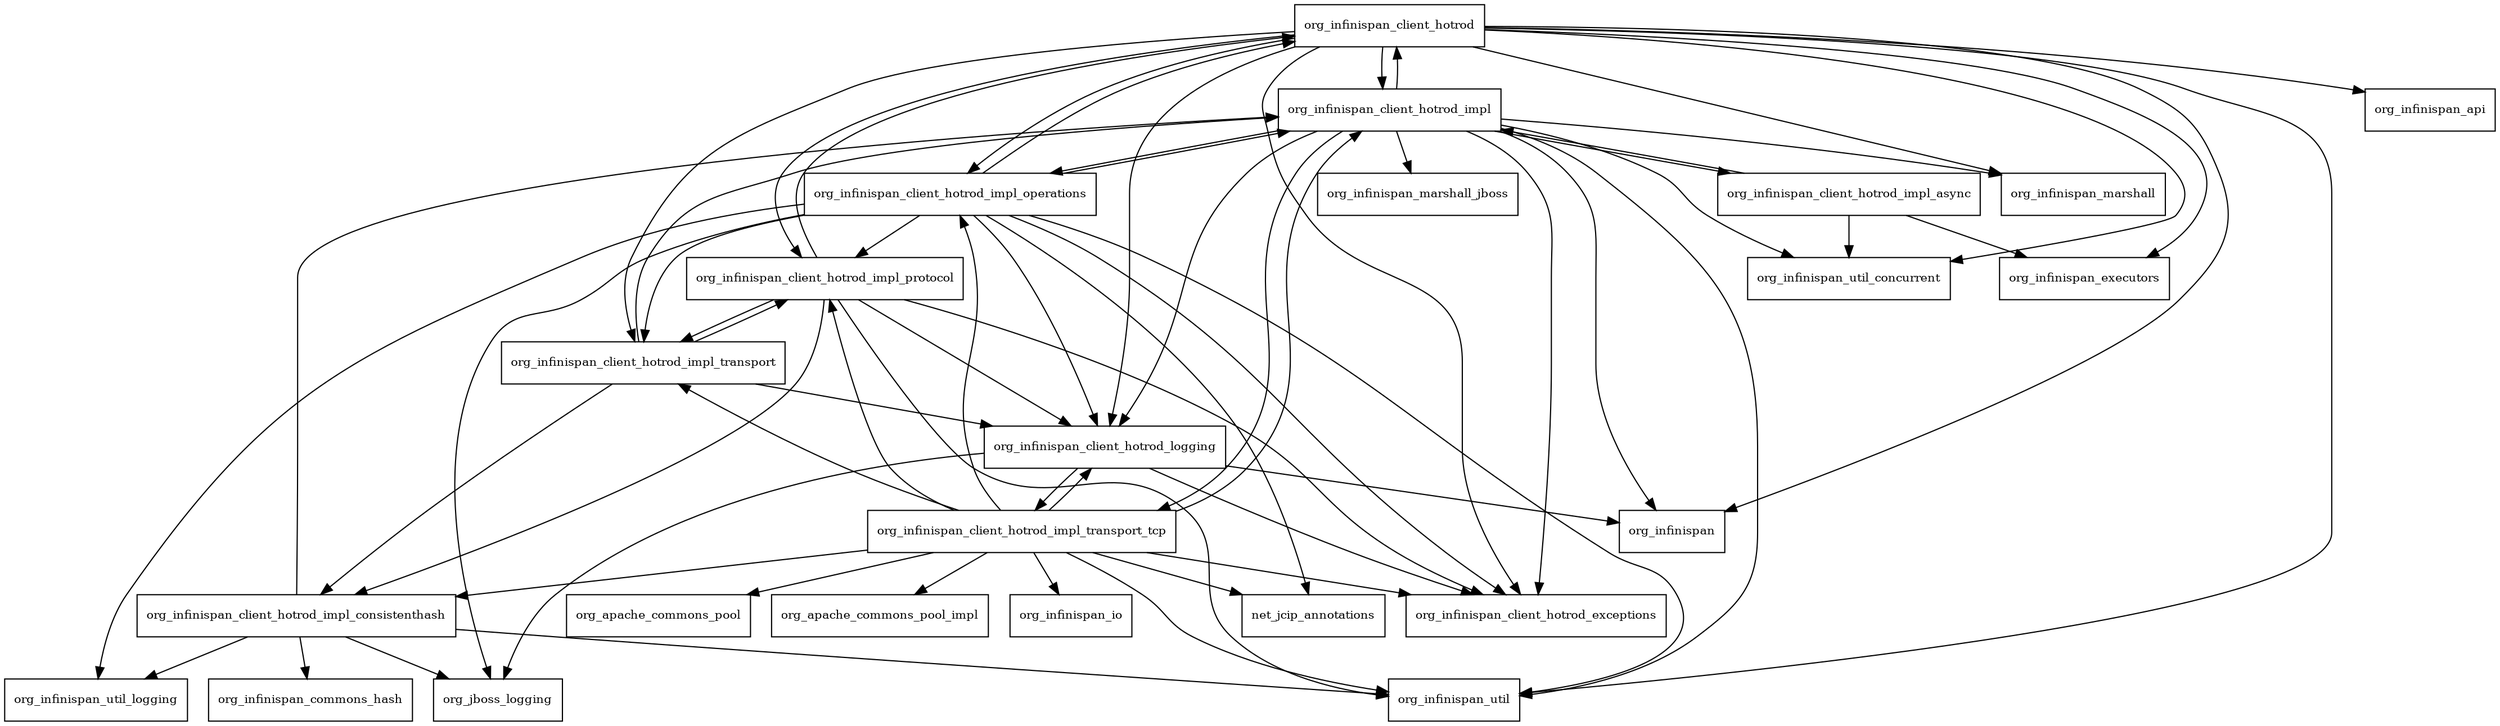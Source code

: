digraph infinispan_client_hotrod_5_2_10_Final_redhat_1_package_dependencies {
  node [shape = box, fontsize=10.0];
  org_infinispan_client_hotrod -> org_infinispan;
  org_infinispan_client_hotrod -> org_infinispan_api;
  org_infinispan_client_hotrod -> org_infinispan_client_hotrod_exceptions;
  org_infinispan_client_hotrod -> org_infinispan_client_hotrod_impl;
  org_infinispan_client_hotrod -> org_infinispan_client_hotrod_impl_operations;
  org_infinispan_client_hotrod -> org_infinispan_client_hotrod_impl_protocol;
  org_infinispan_client_hotrod -> org_infinispan_client_hotrod_impl_transport;
  org_infinispan_client_hotrod -> org_infinispan_client_hotrod_logging;
  org_infinispan_client_hotrod -> org_infinispan_executors;
  org_infinispan_client_hotrod -> org_infinispan_marshall;
  org_infinispan_client_hotrod -> org_infinispan_util;
  org_infinispan_client_hotrod -> org_infinispan_util_concurrent;
  org_infinispan_client_hotrod_impl -> org_infinispan;
  org_infinispan_client_hotrod_impl -> org_infinispan_client_hotrod;
  org_infinispan_client_hotrod_impl -> org_infinispan_client_hotrod_exceptions;
  org_infinispan_client_hotrod_impl -> org_infinispan_client_hotrod_impl_async;
  org_infinispan_client_hotrod_impl -> org_infinispan_client_hotrod_impl_operations;
  org_infinispan_client_hotrod_impl -> org_infinispan_client_hotrod_impl_transport_tcp;
  org_infinispan_client_hotrod_impl -> org_infinispan_client_hotrod_logging;
  org_infinispan_client_hotrod_impl -> org_infinispan_marshall;
  org_infinispan_client_hotrod_impl -> org_infinispan_marshall_jboss;
  org_infinispan_client_hotrod_impl -> org_infinispan_util;
  org_infinispan_client_hotrod_impl -> org_infinispan_util_concurrent;
  org_infinispan_client_hotrod_impl_async -> org_infinispan_client_hotrod_impl;
  org_infinispan_client_hotrod_impl_async -> org_infinispan_executors;
  org_infinispan_client_hotrod_impl_async -> org_infinispan_util_concurrent;
  org_infinispan_client_hotrod_impl_consistenthash -> org_infinispan_client_hotrod_impl;
  org_infinispan_client_hotrod_impl_consistenthash -> org_infinispan_commons_hash;
  org_infinispan_client_hotrod_impl_consistenthash -> org_infinispan_util;
  org_infinispan_client_hotrod_impl_consistenthash -> org_infinispan_util_logging;
  org_infinispan_client_hotrod_impl_consistenthash -> org_jboss_logging;
  org_infinispan_client_hotrod_impl_operations -> net_jcip_annotations;
  org_infinispan_client_hotrod_impl_operations -> org_infinispan_client_hotrod;
  org_infinispan_client_hotrod_impl_operations -> org_infinispan_client_hotrod_exceptions;
  org_infinispan_client_hotrod_impl_operations -> org_infinispan_client_hotrod_impl;
  org_infinispan_client_hotrod_impl_operations -> org_infinispan_client_hotrod_impl_protocol;
  org_infinispan_client_hotrod_impl_operations -> org_infinispan_client_hotrod_impl_transport;
  org_infinispan_client_hotrod_impl_operations -> org_infinispan_client_hotrod_logging;
  org_infinispan_client_hotrod_impl_operations -> org_infinispan_util;
  org_infinispan_client_hotrod_impl_operations -> org_infinispan_util_logging;
  org_infinispan_client_hotrod_impl_operations -> org_jboss_logging;
  org_infinispan_client_hotrod_impl_protocol -> org_infinispan_client_hotrod;
  org_infinispan_client_hotrod_impl_protocol -> org_infinispan_client_hotrod_exceptions;
  org_infinispan_client_hotrod_impl_protocol -> org_infinispan_client_hotrod_impl_consistenthash;
  org_infinispan_client_hotrod_impl_protocol -> org_infinispan_client_hotrod_impl_transport;
  org_infinispan_client_hotrod_impl_protocol -> org_infinispan_client_hotrod_logging;
  org_infinispan_client_hotrod_impl_protocol -> org_infinispan_util;
  org_infinispan_client_hotrod_impl_transport -> org_infinispan_client_hotrod_impl;
  org_infinispan_client_hotrod_impl_transport -> org_infinispan_client_hotrod_impl_consistenthash;
  org_infinispan_client_hotrod_impl_transport -> org_infinispan_client_hotrod_impl_protocol;
  org_infinispan_client_hotrod_impl_transport -> org_infinispan_client_hotrod_logging;
  org_infinispan_client_hotrod_impl_transport_tcp -> net_jcip_annotations;
  org_infinispan_client_hotrod_impl_transport_tcp -> org_apache_commons_pool;
  org_infinispan_client_hotrod_impl_transport_tcp -> org_apache_commons_pool_impl;
  org_infinispan_client_hotrod_impl_transport_tcp -> org_infinispan_client_hotrod_exceptions;
  org_infinispan_client_hotrod_impl_transport_tcp -> org_infinispan_client_hotrod_impl;
  org_infinispan_client_hotrod_impl_transport_tcp -> org_infinispan_client_hotrod_impl_consistenthash;
  org_infinispan_client_hotrod_impl_transport_tcp -> org_infinispan_client_hotrod_impl_operations;
  org_infinispan_client_hotrod_impl_transport_tcp -> org_infinispan_client_hotrod_impl_protocol;
  org_infinispan_client_hotrod_impl_transport_tcp -> org_infinispan_client_hotrod_impl_transport;
  org_infinispan_client_hotrod_impl_transport_tcp -> org_infinispan_client_hotrod_logging;
  org_infinispan_client_hotrod_impl_transport_tcp -> org_infinispan_io;
  org_infinispan_client_hotrod_impl_transport_tcp -> org_infinispan_util;
  org_infinispan_client_hotrod_logging -> org_infinispan;
  org_infinispan_client_hotrod_logging -> org_infinispan_client_hotrod_exceptions;
  org_infinispan_client_hotrod_logging -> org_infinispan_client_hotrod_impl_transport_tcp;
  org_infinispan_client_hotrod_logging -> org_jboss_logging;
}
